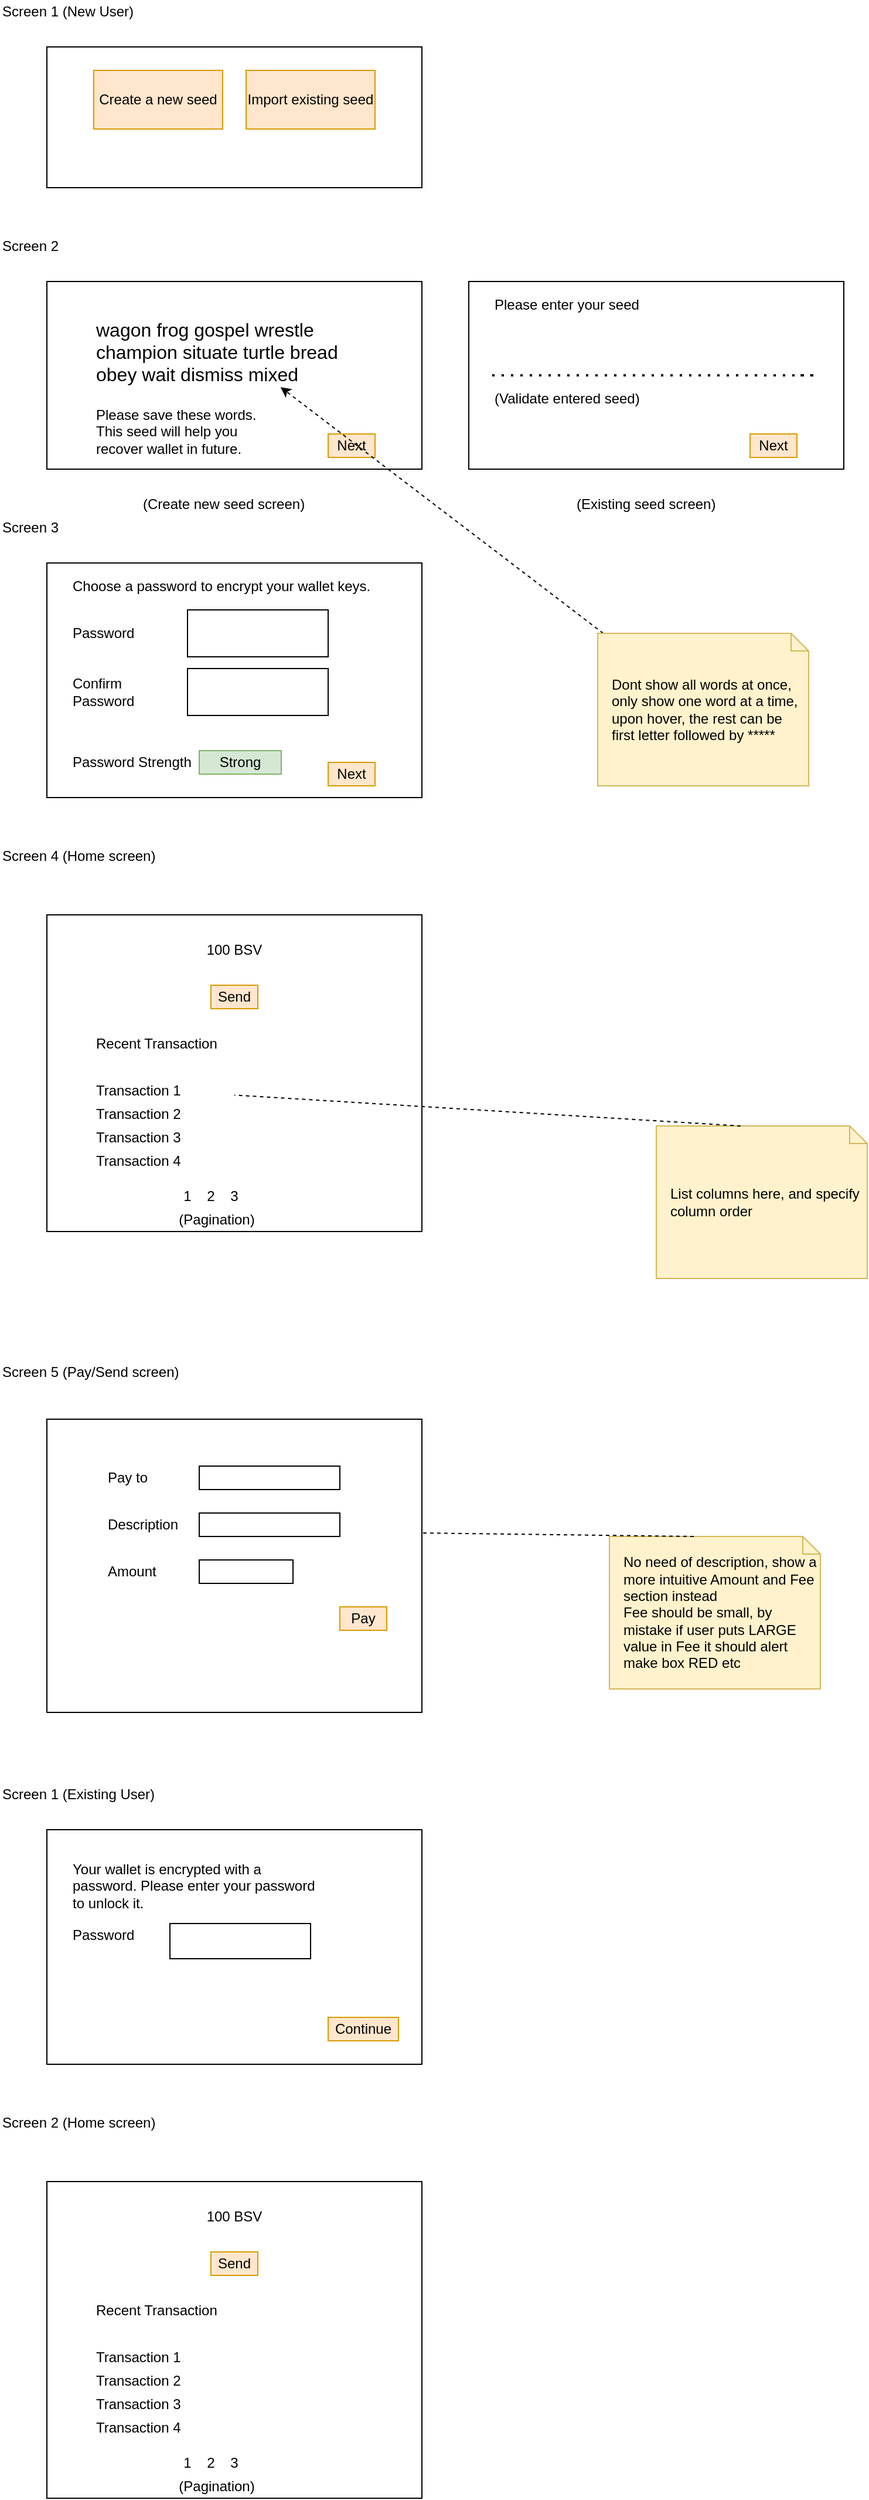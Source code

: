 <mxfile version="13.6.2" type="github">
  <diagram id="G2U72_mk4-tE0iACLa10" name="Page-1">
    <mxGraphModel dx="1422" dy="798" grid="1" gridSize="10" guides="1" tooltips="1" connect="1" arrows="1" fold="1" page="1" pageScale="1" pageWidth="827" pageHeight="1169" math="0" shadow="0">
      <root>
        <mxCell id="0" />
        <mxCell id="1" parent="0" />
        <mxCell id="WEFgnCn8ByLuufPp5znP-1" value="" style="rounded=0;whiteSpace=wrap;html=1;" parent="1" vertex="1">
          <mxGeometry x="100" y="70" width="320" height="120" as="geometry" />
        </mxCell>
        <mxCell id="WEFgnCn8ByLuufPp5znP-2" value="Screen 1 (New User)" style="text;html=1;strokeColor=none;fillColor=none;align=left;verticalAlign=middle;whiteSpace=wrap;rounded=0;" parent="1" vertex="1">
          <mxGeometry x="60" y="30" width="250" height="20" as="geometry" />
        </mxCell>
        <mxCell id="WEFgnCn8ByLuufPp5znP-3" value="Screen 2" style="text;html=1;strokeColor=none;fillColor=none;align=left;verticalAlign=middle;whiteSpace=wrap;rounded=0;" parent="1" vertex="1">
          <mxGeometry x="60" y="230" width="60" height="20" as="geometry" />
        </mxCell>
        <mxCell id="WEFgnCn8ByLuufPp5znP-4" value="Screen 4 (Home screen)" style="text;html=1;strokeColor=none;fillColor=none;align=left;verticalAlign=middle;whiteSpace=wrap;rounded=0;" parent="1" vertex="1">
          <mxGeometry x="60" y="750" width="230" height="20" as="geometry" />
        </mxCell>
        <mxCell id="WEFgnCn8ByLuufPp5znP-5" value="Screen 3" style="text;html=1;strokeColor=none;fillColor=none;align=left;verticalAlign=middle;whiteSpace=wrap;rounded=0;" parent="1" vertex="1">
          <mxGeometry x="60" y="470" width="60" height="20" as="geometry" />
        </mxCell>
        <mxCell id="WEFgnCn8ByLuufPp5znP-6" value="Screen 5 (Pay/Send screen)" style="text;html=1;strokeColor=none;fillColor=none;align=left;verticalAlign=middle;whiteSpace=wrap;rounded=0;" parent="1" vertex="1">
          <mxGeometry x="60" y="1190" width="320" height="20" as="geometry" />
        </mxCell>
        <mxCell id="WEFgnCn8ByLuufPp5znP-7" value="Create a new seed" style="text;html=1;align=center;verticalAlign=middle;whiteSpace=wrap;rounded=0;labelBackgroundColor=none;fillColor=#ffe6cc;strokeColor=#d79b00;" parent="1" vertex="1">
          <mxGeometry x="140" y="90" width="110" height="50" as="geometry" />
        </mxCell>
        <mxCell id="WEFgnCn8ByLuufPp5znP-8" value="Import existing seed" style="text;html=1;strokeColor=#d79b00;fillColor=#ffe6cc;align=center;verticalAlign=middle;whiteSpace=wrap;rounded=0;" parent="1" vertex="1">
          <mxGeometry x="270" y="90" width="110" height="50" as="geometry" />
        </mxCell>
        <mxCell id="WEFgnCn8ByLuufPp5znP-9" value="" style="rounded=0;whiteSpace=wrap;html=1;labelBackgroundColor=none;fillColor=none;align=center;" parent="1" vertex="1">
          <mxGeometry x="100" y="270" width="320" height="160" as="geometry" />
        </mxCell>
        <mxCell id="WEFgnCn8ByLuufPp5znP-10" value="" style="rounded=0;whiteSpace=wrap;html=1;labelBackgroundColor=none;fillColor=none;align=center;" parent="1" vertex="1">
          <mxGeometry x="460" y="270" width="320" height="160" as="geometry" />
        </mxCell>
        <mxCell id="WEFgnCn8ByLuufPp5znP-11" value="(Create new seed screen)" style="text;html=1;strokeColor=none;fillColor=none;align=left;verticalAlign=middle;whiteSpace=wrap;rounded=0;labelBackgroundColor=none;" parent="1" vertex="1">
          <mxGeometry x="180" y="450" width="160" height="20" as="geometry" />
        </mxCell>
        <mxCell id="WEFgnCn8ByLuufPp5znP-12" value="(Existing seed screen)" style="text;html=1;strokeColor=none;fillColor=none;align=left;verticalAlign=middle;whiteSpace=wrap;rounded=0;labelBackgroundColor=none;" parent="1" vertex="1">
          <mxGeometry x="550" y="450" width="160" height="20" as="geometry" />
        </mxCell>
        <mxCell id="WEFgnCn8ByLuufPp5znP-13" value="&lt;p style=&quot;font-size: medium ; margin: 0px&quot;&gt;wagon frog gospel wrestle champion situate turtle bread obey wait dismiss mixed&lt;/p&gt;" style="text;html=1;strokeColor=none;fillColor=none;align=left;verticalAlign=middle;whiteSpace=wrap;rounded=0;labelBackgroundColor=none;" parent="1" vertex="1">
          <mxGeometry x="140" y="300" width="240" height="60" as="geometry" />
        </mxCell>
        <mxCell id="WEFgnCn8ByLuufPp5znP-14" value="Next" style="text;html=1;strokeColor=#d79b00;fillColor=#ffe6cc;align=center;verticalAlign=middle;whiteSpace=wrap;rounded=0;labelBackgroundColor=none;" parent="1" vertex="1">
          <mxGeometry x="340" y="400" width="40" height="20" as="geometry" />
        </mxCell>
        <mxCell id="WEFgnCn8ByLuufPp5znP-15" value="Next" style="text;html=1;strokeColor=#d79b00;fillColor=#ffe6cc;align=center;verticalAlign=middle;whiteSpace=wrap;rounded=0;labelBackgroundColor=none;" parent="1" vertex="1">
          <mxGeometry x="700" y="400" width="40" height="20" as="geometry" />
        </mxCell>
        <mxCell id="WEFgnCn8ByLuufPp5znP-16" value="" style="endArrow=none;dashed=1;html=1;dashPattern=1 3;strokeWidth=2;" parent="1" edge="1">
          <mxGeometry width="50" height="50" relative="1" as="geometry">
            <mxPoint x="480" y="350" as="sourcePoint" />
            <mxPoint x="740" y="350" as="targetPoint" />
            <Array as="points">
              <mxPoint x="740" y="350" />
              <mxPoint x="760" y="350" />
            </Array>
          </mxGeometry>
        </mxCell>
        <mxCell id="WEFgnCn8ByLuufPp5znP-17" value="Please enter your seed" style="text;html=1;strokeColor=none;fillColor=none;align=left;verticalAlign=middle;whiteSpace=wrap;rounded=0;labelBackgroundColor=none;" parent="1" vertex="1">
          <mxGeometry x="480" y="280" width="160" height="20" as="geometry" />
        </mxCell>
        <mxCell id="WEFgnCn8ByLuufPp5znP-18" value="" style="rounded=0;whiteSpace=wrap;html=1;labelBackgroundColor=none;fillColor=none;align=center;" parent="1" vertex="1">
          <mxGeometry x="100" y="510" width="320" height="200" as="geometry" />
        </mxCell>
        <mxCell id="WEFgnCn8ByLuufPp5znP-19" value="Choose a password to encrypt your wallet keys." style="text;html=1;strokeColor=none;fillColor=none;align=left;verticalAlign=middle;whiteSpace=wrap;rounded=0;labelBackgroundColor=none;" parent="1" vertex="1">
          <mxGeometry x="120" y="520" width="260" height="20" as="geometry" />
        </mxCell>
        <mxCell id="WEFgnCn8ByLuufPp5znP-20" value="" style="rounded=0;whiteSpace=wrap;html=1;labelBackgroundColor=none;fillColor=none;align=left;" parent="1" vertex="1">
          <mxGeometry x="220" y="550" width="120" height="40" as="geometry" />
        </mxCell>
        <mxCell id="WEFgnCn8ByLuufPp5znP-21" value="Password" style="text;html=1;strokeColor=none;fillColor=none;align=left;verticalAlign=middle;whiteSpace=wrap;rounded=0;labelBackgroundColor=none;" parent="1" vertex="1">
          <mxGeometry x="120" y="560" width="80" height="20" as="geometry" />
        </mxCell>
        <mxCell id="WEFgnCn8ByLuufPp5znP-22" value="Confirm&amp;nbsp; Password" style="text;html=1;strokeColor=none;fillColor=none;align=left;verticalAlign=middle;whiteSpace=wrap;rounded=0;labelBackgroundColor=none;" parent="1" vertex="1">
          <mxGeometry x="120" y="610" width="40" height="20" as="geometry" />
        </mxCell>
        <mxCell id="WEFgnCn8ByLuufPp5znP-23" value="" style="rounded=0;whiteSpace=wrap;html=1;labelBackgroundColor=none;fillColor=none;align=left;" parent="1" vertex="1">
          <mxGeometry x="220" y="600" width="120" height="40" as="geometry" />
        </mxCell>
        <mxCell id="WEFgnCn8ByLuufPp5znP-24" value="Next" style="text;html=1;strokeColor=#d79b00;fillColor=#ffe6cc;align=center;verticalAlign=middle;whiteSpace=wrap;rounded=0;labelBackgroundColor=none;" parent="1" vertex="1">
          <mxGeometry x="340" y="680" width="40" height="20" as="geometry" />
        </mxCell>
        <mxCell id="WEFgnCn8ByLuufPp5znP-25" value="Password Strength" style="text;html=1;strokeColor=none;fillColor=none;align=left;verticalAlign=middle;whiteSpace=wrap;rounded=0;labelBackgroundColor=none;" parent="1" vertex="1">
          <mxGeometry x="120" y="670" width="110" height="20" as="geometry" />
        </mxCell>
        <mxCell id="WEFgnCn8ByLuufPp5znP-26" value="Strong" style="text;html=1;strokeColor=#82b366;fillColor=#d5e8d4;align=center;verticalAlign=middle;whiteSpace=wrap;rounded=0;labelBackgroundColor=none;" parent="1" vertex="1">
          <mxGeometry x="230" y="670" width="70" height="20" as="geometry" />
        </mxCell>
        <mxCell id="WEFgnCn8ByLuufPp5znP-27" value="" style="rounded=0;whiteSpace=wrap;html=1;labelBackgroundColor=none;fillColor=none;align=left;" parent="1" vertex="1">
          <mxGeometry x="100" y="810" width="320" height="270" as="geometry" />
        </mxCell>
        <mxCell id="WEFgnCn8ByLuufPp5znP-28" value="100 BSV" style="text;html=1;strokeColor=none;fillColor=none;align=center;verticalAlign=middle;whiteSpace=wrap;rounded=0;labelBackgroundColor=none;" parent="1" vertex="1">
          <mxGeometry x="220" y="830" width="80" height="20" as="geometry" />
        </mxCell>
        <mxCell id="WEFgnCn8ByLuufPp5znP-29" value="Send" style="text;html=1;strokeColor=#d79b00;fillColor=#ffe6cc;align=center;verticalAlign=middle;whiteSpace=wrap;rounded=0;labelBackgroundColor=none;" parent="1" vertex="1">
          <mxGeometry x="240" y="870" width="40" height="20" as="geometry" />
        </mxCell>
        <mxCell id="WEFgnCn8ByLuufPp5znP-30" value="Recent Transaction" style="text;html=1;strokeColor=none;fillColor=none;align=left;verticalAlign=middle;whiteSpace=wrap;rounded=0;labelBackgroundColor=none;" parent="1" vertex="1">
          <mxGeometry x="140" y="910" width="120" height="20" as="geometry" />
        </mxCell>
        <mxCell id="WEFgnCn8ByLuufPp5znP-31" value="Transaction 1" style="text;html=1;strokeColor=none;fillColor=none;align=left;verticalAlign=middle;whiteSpace=wrap;rounded=0;labelBackgroundColor=none;" parent="1" vertex="1">
          <mxGeometry x="140" y="950" width="120" height="20" as="geometry" />
        </mxCell>
        <mxCell id="WEFgnCn8ByLuufPp5znP-32" value="Transaction 2" style="text;html=1;strokeColor=none;fillColor=none;align=left;verticalAlign=middle;whiteSpace=wrap;rounded=0;labelBackgroundColor=none;" parent="1" vertex="1">
          <mxGeometry x="140" y="970" width="120" height="20" as="geometry" />
        </mxCell>
        <mxCell id="WEFgnCn8ByLuufPp5znP-33" value="Transaction 3" style="text;html=1;strokeColor=none;fillColor=none;align=left;verticalAlign=middle;whiteSpace=wrap;rounded=0;labelBackgroundColor=none;" parent="1" vertex="1">
          <mxGeometry x="140" y="990" width="120" height="20" as="geometry" />
        </mxCell>
        <mxCell id="WEFgnCn8ByLuufPp5znP-34" value="Transaction 4" style="text;html=1;strokeColor=none;fillColor=none;align=left;verticalAlign=middle;whiteSpace=wrap;rounded=0;labelBackgroundColor=none;" parent="1" vertex="1">
          <mxGeometry x="140" y="1010" width="120" height="20" as="geometry" />
        </mxCell>
        <mxCell id="WEFgnCn8ByLuufPp5znP-35" value="" style="rounded=0;whiteSpace=wrap;html=1;labelBackgroundColor=none;fillColor=none;align=left;" parent="1" vertex="1">
          <mxGeometry x="100" y="1240" width="320" height="250" as="geometry" />
        </mxCell>
        <mxCell id="WEFgnCn8ByLuufPp5znP-36" value="Pay to" style="text;html=1;strokeColor=none;fillColor=none;align=left;verticalAlign=middle;whiteSpace=wrap;rounded=0;labelBackgroundColor=none;" parent="1" vertex="1">
          <mxGeometry x="150" y="1280" width="40" height="20" as="geometry" />
        </mxCell>
        <mxCell id="WEFgnCn8ByLuufPp5znP-37" value="Description" style="text;html=1;strokeColor=none;fillColor=none;align=left;verticalAlign=middle;whiteSpace=wrap;rounded=0;labelBackgroundColor=none;" parent="1" vertex="1">
          <mxGeometry x="150" y="1320" width="80" height="20" as="geometry" />
        </mxCell>
        <mxCell id="WEFgnCn8ByLuufPp5znP-38" value="Amount" style="text;html=1;strokeColor=none;fillColor=none;align=left;verticalAlign=middle;whiteSpace=wrap;rounded=0;labelBackgroundColor=none;" parent="1" vertex="1">
          <mxGeometry x="150" y="1360" width="40" height="20" as="geometry" />
        </mxCell>
        <mxCell id="WEFgnCn8ByLuufPp5znP-39" value="Pay" style="text;html=1;strokeColor=#d79b00;fillColor=#ffe6cc;align=center;verticalAlign=middle;whiteSpace=wrap;rounded=0;labelBackgroundColor=none;" parent="1" vertex="1">
          <mxGeometry x="350" y="1400" width="40" height="20" as="geometry" />
        </mxCell>
        <mxCell id="WEFgnCn8ByLuufPp5znP-40" value="" style="rounded=0;whiteSpace=wrap;html=1;labelBackgroundColor=none;fillColor=none;align=left;" parent="1" vertex="1">
          <mxGeometry x="230" y="1280" width="120" height="20" as="geometry" />
        </mxCell>
        <mxCell id="WEFgnCn8ByLuufPp5znP-41" value="" style="rounded=0;whiteSpace=wrap;html=1;labelBackgroundColor=none;fillColor=none;align=left;" parent="1" vertex="1">
          <mxGeometry x="230" y="1320" width="120" height="20" as="geometry" />
        </mxCell>
        <mxCell id="WEFgnCn8ByLuufPp5znP-42" value="" style="rounded=0;whiteSpace=wrap;html=1;labelBackgroundColor=none;fillColor=none;align=left;" parent="1" vertex="1">
          <mxGeometry x="230" y="1360" width="80" height="20" as="geometry" />
        </mxCell>
        <mxCell id="WEFgnCn8ByLuufPp5znP-43" value="(Validate entered seed)" style="text;html=1;strokeColor=none;fillColor=none;align=left;verticalAlign=middle;whiteSpace=wrap;rounded=0;labelBackgroundColor=none;" parent="1" vertex="1">
          <mxGeometry x="480" y="360" width="280" height="20" as="geometry" />
        </mxCell>
        <mxCell id="WEFgnCn8ByLuufPp5znP-44" value="Please save these words. This seed will help you recover wallet in future." style="text;html=1;strokeColor=none;fillColor=none;align=left;verticalAlign=top;whiteSpace=wrap;rounded=0;labelBackgroundColor=none;" parent="1" vertex="1">
          <mxGeometry x="140" y="370" width="160" height="50" as="geometry" />
        </mxCell>
        <mxCell id="WEFgnCn8ByLuufPp5znP-45" value="Screen 1 (Existing User)" style="text;html=1;strokeColor=none;fillColor=none;align=left;verticalAlign=middle;whiteSpace=wrap;rounded=0;" parent="1" vertex="1">
          <mxGeometry x="60" y="1550" width="250" height="20" as="geometry" />
        </mxCell>
        <mxCell id="WEFgnCn8ByLuufPp5znP-46" value="" style="rounded=0;whiteSpace=wrap;html=1;labelBackgroundColor=none;fillColor=none;align=center;" parent="1" vertex="1">
          <mxGeometry x="100" y="1590" width="320" height="200" as="geometry" />
        </mxCell>
        <mxCell id="WEFgnCn8ByLuufPp5znP-47" value="Your wallet is encrypted with a password. Please enter your password to unlock it." style="text;html=1;strokeColor=none;fillColor=none;align=left;verticalAlign=top;whiteSpace=wrap;rounded=0;labelBackgroundColor=none;" parent="1" vertex="1">
          <mxGeometry x="120" y="1610" width="220" height="60" as="geometry" />
        </mxCell>
        <mxCell id="WEFgnCn8ByLuufPp5znP-48" value="Password" style="text;html=1;strokeColor=none;fillColor=none;align=left;verticalAlign=middle;whiteSpace=wrap;rounded=0;labelBackgroundColor=none;" parent="1" vertex="1">
          <mxGeometry x="120" y="1670" width="80" height="20" as="geometry" />
        </mxCell>
        <mxCell id="WEFgnCn8ByLuufPp5znP-49" value="" style="rounded=0;whiteSpace=wrap;html=1;labelBackgroundColor=none;fillColor=none;align=left;" parent="1" vertex="1">
          <mxGeometry x="205" y="1670" width="120" height="30" as="geometry" />
        </mxCell>
        <mxCell id="WEFgnCn8ByLuufPp5znP-50" value="Continue" style="text;html=1;strokeColor=#d79b00;fillColor=#ffe6cc;align=center;verticalAlign=middle;whiteSpace=wrap;rounded=0;labelBackgroundColor=none;" parent="1" vertex="1">
          <mxGeometry x="340" y="1750" width="60" height="20" as="geometry" />
        </mxCell>
        <mxCell id="WEFgnCn8ByLuufPp5znP-51" value="1" style="text;html=1;strokeColor=none;fillColor=none;align=center;verticalAlign=middle;whiteSpace=wrap;rounded=0;labelBackgroundColor=none;" parent="1" vertex="1">
          <mxGeometry x="200" y="1040" width="40" height="20" as="geometry" />
        </mxCell>
        <mxCell id="WEFgnCn8ByLuufPp5znP-52" value="2" style="text;html=1;strokeColor=none;fillColor=none;align=center;verticalAlign=middle;whiteSpace=wrap;rounded=0;labelBackgroundColor=none;" parent="1" vertex="1">
          <mxGeometry x="220" y="1040" width="40" height="20" as="geometry" />
        </mxCell>
        <mxCell id="WEFgnCn8ByLuufPp5znP-53" value="3" style="text;html=1;strokeColor=none;fillColor=none;align=center;verticalAlign=middle;whiteSpace=wrap;rounded=0;labelBackgroundColor=none;" parent="1" vertex="1">
          <mxGeometry x="240" y="1040" width="40" height="20" as="geometry" />
        </mxCell>
        <mxCell id="WEFgnCn8ByLuufPp5znP-54" value="(Pagination)" style="text;html=1;strokeColor=none;fillColor=none;align=center;verticalAlign=middle;whiteSpace=wrap;rounded=0;labelBackgroundColor=none;" parent="1" vertex="1">
          <mxGeometry x="210" y="1060" width="70" height="20" as="geometry" />
        </mxCell>
        <mxCell id="WEFgnCn8ByLuufPp5znP-55" value="Screen 2 (Home screen)" style="text;html=1;strokeColor=none;fillColor=none;align=left;verticalAlign=middle;whiteSpace=wrap;rounded=0;" parent="1" vertex="1">
          <mxGeometry x="60" y="1830" width="230" height="20" as="geometry" />
        </mxCell>
        <mxCell id="WEFgnCn8ByLuufPp5znP-56" value="" style="rounded=0;whiteSpace=wrap;html=1;labelBackgroundColor=none;fillColor=none;align=left;" parent="1" vertex="1">
          <mxGeometry x="100" y="1890" width="320" height="270" as="geometry" />
        </mxCell>
        <mxCell id="WEFgnCn8ByLuufPp5znP-57" value="100 BSV" style="text;html=1;strokeColor=none;fillColor=none;align=center;verticalAlign=middle;whiteSpace=wrap;rounded=0;labelBackgroundColor=none;" parent="1" vertex="1">
          <mxGeometry x="220" y="1910" width="80" height="20" as="geometry" />
        </mxCell>
        <mxCell id="WEFgnCn8ByLuufPp5znP-58" value="Send" style="text;html=1;strokeColor=#d79b00;fillColor=#ffe6cc;align=center;verticalAlign=middle;whiteSpace=wrap;rounded=0;labelBackgroundColor=none;" parent="1" vertex="1">
          <mxGeometry x="240" y="1950" width="40" height="20" as="geometry" />
        </mxCell>
        <mxCell id="WEFgnCn8ByLuufPp5znP-59" value="Recent Transaction" style="text;html=1;strokeColor=none;fillColor=none;align=left;verticalAlign=middle;whiteSpace=wrap;rounded=0;labelBackgroundColor=none;" parent="1" vertex="1">
          <mxGeometry x="140" y="1990" width="120" height="20" as="geometry" />
        </mxCell>
        <mxCell id="WEFgnCn8ByLuufPp5znP-60" value="Transaction 1" style="text;html=1;strokeColor=none;fillColor=none;align=left;verticalAlign=middle;whiteSpace=wrap;rounded=0;labelBackgroundColor=none;" parent="1" vertex="1">
          <mxGeometry x="140" y="2030" width="120" height="20" as="geometry" />
        </mxCell>
        <mxCell id="WEFgnCn8ByLuufPp5znP-61" value="Transaction 2" style="text;html=1;strokeColor=none;fillColor=none;align=left;verticalAlign=middle;whiteSpace=wrap;rounded=0;labelBackgroundColor=none;" parent="1" vertex="1">
          <mxGeometry x="140" y="2050" width="120" height="20" as="geometry" />
        </mxCell>
        <mxCell id="WEFgnCn8ByLuufPp5znP-62" value="Transaction 3" style="text;html=1;strokeColor=none;fillColor=none;align=left;verticalAlign=middle;whiteSpace=wrap;rounded=0;labelBackgroundColor=none;" parent="1" vertex="1">
          <mxGeometry x="140" y="2070" width="120" height="20" as="geometry" />
        </mxCell>
        <mxCell id="WEFgnCn8ByLuufPp5znP-63" value="Transaction 4" style="text;html=1;strokeColor=none;fillColor=none;align=left;verticalAlign=middle;whiteSpace=wrap;rounded=0;labelBackgroundColor=none;" parent="1" vertex="1">
          <mxGeometry x="140" y="2090" width="120" height="20" as="geometry" />
        </mxCell>
        <mxCell id="WEFgnCn8ByLuufPp5znP-64" value="1" style="text;html=1;strokeColor=none;fillColor=none;align=center;verticalAlign=middle;whiteSpace=wrap;rounded=0;labelBackgroundColor=none;" parent="1" vertex="1">
          <mxGeometry x="200" y="2120" width="40" height="20" as="geometry" />
        </mxCell>
        <mxCell id="WEFgnCn8ByLuufPp5znP-65" value="2" style="text;html=1;strokeColor=none;fillColor=none;align=center;verticalAlign=middle;whiteSpace=wrap;rounded=0;labelBackgroundColor=none;" parent="1" vertex="1">
          <mxGeometry x="220" y="2120" width="40" height="20" as="geometry" />
        </mxCell>
        <mxCell id="WEFgnCn8ByLuufPp5znP-66" value="3" style="text;html=1;strokeColor=none;fillColor=none;align=center;verticalAlign=middle;whiteSpace=wrap;rounded=0;labelBackgroundColor=none;" parent="1" vertex="1">
          <mxGeometry x="240" y="2120" width="40" height="20" as="geometry" />
        </mxCell>
        <mxCell id="WEFgnCn8ByLuufPp5znP-67" value="(Pagination)" style="text;html=1;strokeColor=none;fillColor=none;align=center;verticalAlign=middle;whiteSpace=wrap;rounded=0;labelBackgroundColor=none;" parent="1" vertex="1">
          <mxGeometry x="210" y="2140" width="70" height="20" as="geometry" />
        </mxCell>
        <mxCell id="WEFgnCn8ByLuufPp5znP-82" style="rounded=0;orthogonalLoop=1;jettySize=auto;html=1;dashed=1;" parent="1" source="WEFgnCn8ByLuufPp5znP-81" target="WEFgnCn8ByLuufPp5znP-13" edge="1">
          <mxGeometry relative="1" as="geometry" />
        </mxCell>
        <mxCell id="WEFgnCn8ByLuufPp5znP-81" value="Dont show all words at once, only show one word at a time, upon hover, the rest can be first letter followed by *****" style="shape=note;size=15;align=left;spacingLeft=10;html=1;whiteSpace=wrap;fillColor=#fff2cc;strokeColor=#d6b656;" parent="1" vertex="1">
          <mxGeometry x="570" y="570" width="180" height="130" as="geometry" />
        </mxCell>
        <mxCell id="hKRBO41xjEEhLr28S79f-1" value="" style="group" vertex="1" connectable="0" parent="1">
          <mxGeometry x="620" y="990" width="180" height="130" as="geometry" />
        </mxCell>
        <mxCell id="WEFgnCn8ByLuufPp5znP-78" value="List columns here, and specify column order" style="shape=note;size=15;align=left;spacingLeft=10;html=1;whiteSpace=wrap;fillColor=#fff2cc;strokeColor=#d6b656;" parent="hKRBO41xjEEhLr28S79f-1" vertex="1">
          <mxGeometry width="180" height="130" as="geometry" />
        </mxCell>
        <mxCell id="WEFgnCn8ByLuufPp5znP-79" value="" style="edgeStyle=none;endArrow=none;exitX=0.4;exitY=0;dashed=1;html=1;" parent="hKRBO41xjEEhLr28S79f-1" source="WEFgnCn8ByLuufPp5znP-78" target="WEFgnCn8ByLuufPp5znP-31" edge="1">
          <mxGeometry x="1" relative="1" as="geometry">
            <mxPoint x="-60" y="-50" as="targetPoint" />
          </mxGeometry>
        </mxCell>
        <mxCell id="hKRBO41xjEEhLr28S79f-2" value="" style="group" vertex="1" connectable="0" parent="1">
          <mxGeometry x="580" y="1340" width="180" height="130" as="geometry" />
        </mxCell>
        <mxCell id="hKRBO41xjEEhLr28S79f-3" value="No need of description, show a more intuitive Amount and Fee section instead&lt;br&gt;Fee should be small, by mistake if user puts LARGE value in Fee it should alert make box RED etc" style="shape=note;size=15;align=left;spacingLeft=10;html=1;whiteSpace=wrap;fillColor=#fff2cc;strokeColor=#d6b656;" vertex="1" parent="hKRBO41xjEEhLr28S79f-2">
          <mxGeometry width="180" height="130" as="geometry" />
        </mxCell>
        <mxCell id="hKRBO41xjEEhLr28S79f-4" value="" style="edgeStyle=none;endArrow=none;exitX=0.4;exitY=0;dashed=1;html=1;entryX=0.997;entryY=0.388;entryDx=0;entryDy=0;entryPerimeter=0;" edge="1" parent="1" source="hKRBO41xjEEhLr28S79f-3" target="WEFgnCn8ByLuufPp5znP-35">
          <mxGeometry x="1" relative="1" as="geometry">
            <mxPoint x="550" y="1240" as="targetPoint" />
          </mxGeometry>
        </mxCell>
      </root>
    </mxGraphModel>
  </diagram>
</mxfile>
